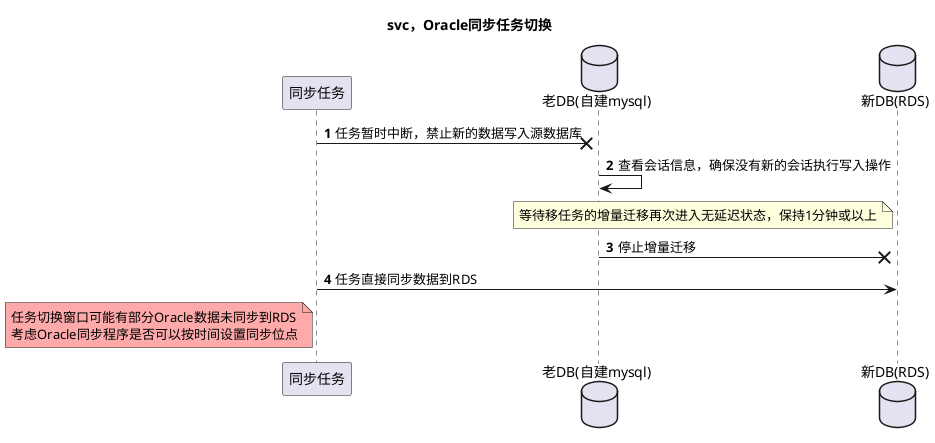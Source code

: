 @startuml
title svc，Oracle同步任务切换

autonumber
participant "同步任务" as app
database "老DB(自建mysql)" as old
database "新DB(RDS)" as new
app ->x old : 任务暂时中断，禁止新的数据写入源数据库
old -> old : 查看会话信息，确保没有新的会话执行写入操作

note left of new:等待移任务的增量迁移再次进入无延迟状态，保持1分钟或以上
old ->x new : 停止增量迁移

app -> new :任务直接同步数据到RDS

note left of app #FFAAAA: 任务切换窗口可能有部分Oracle数据未同步到RDS\n考虑Oracle同步程序是否可以按时间设置同步位点

@enduml